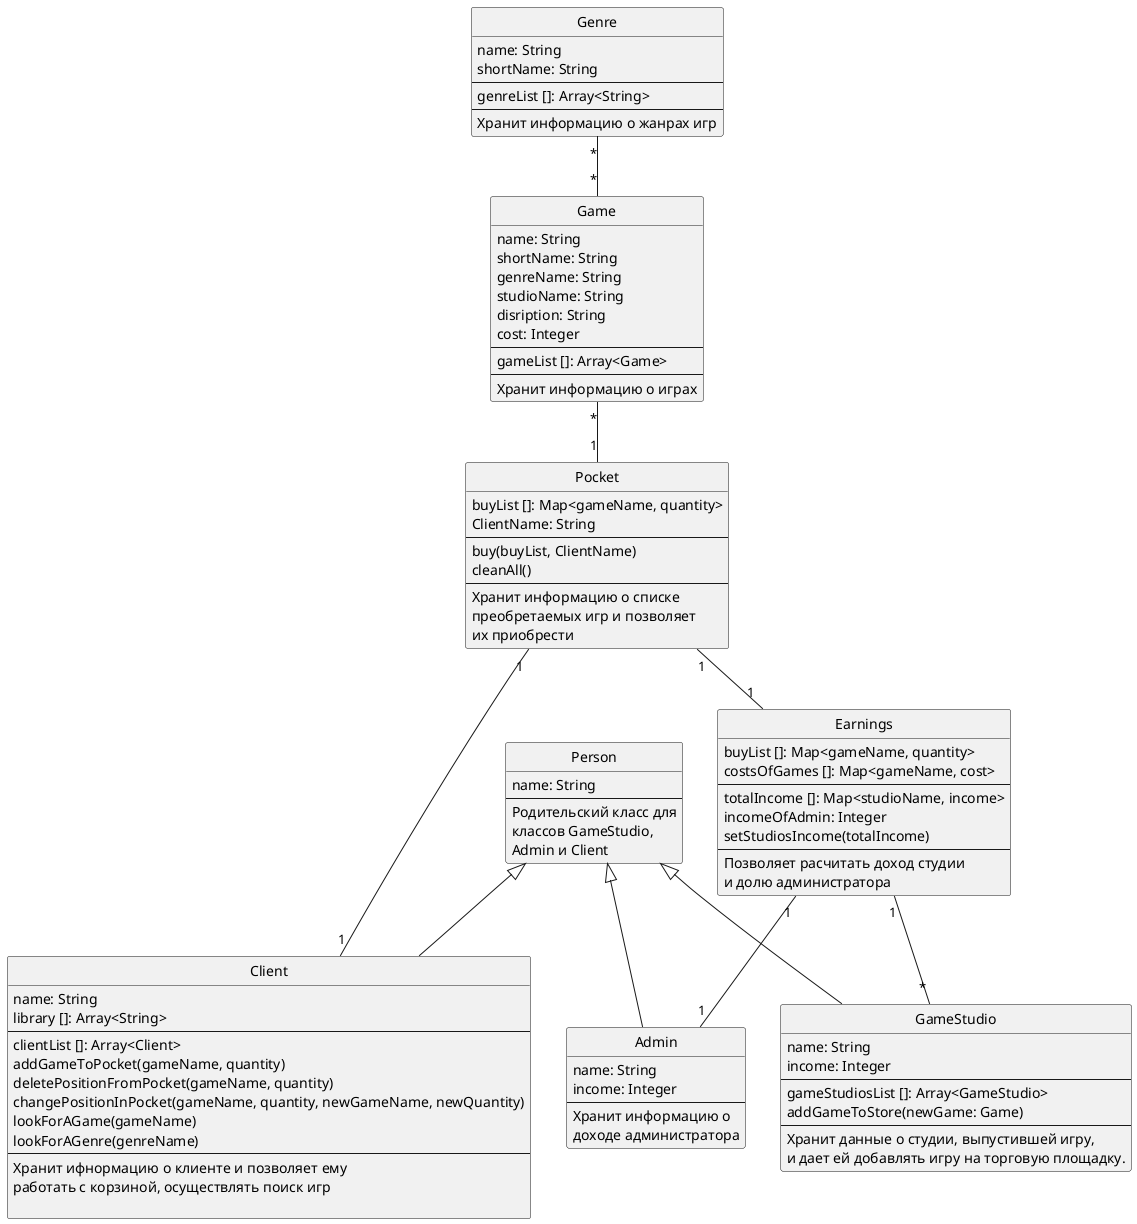 @startuml

hide circle
    skinparam minClassWidth 170

    class Person {
    name: String
    ---
    Родительский класс для
    классов GameStudio,
    Admin и Client
    }
    
    class Admin extends Person{
    name: String
    income: Integer
    ---
    Хранит информацию о
    доходе администратора
    }
    
    class GameStudio extends Person {
    name: String
    income: Integer
    ---
    gameStudiosList []: Array<GameStudio>
    addGameToStore(newGame: Game)
    ---
    Хранит данные о студии, выпустившей игру,
    и дает ей добавлять игру на торговую площадку.
    }
    
    class Client extends Person {
    name: String
    library []: Array<String>
    ---
    clientList []: Array<Client>
    addGameToPocket(gameName, quantity)
    deletePositionFromPocket(gameName, quantity)
    changePositionInPocket(gameName, quantity, newGameName, newQuantity)
    lookForAGame(gameName)
    lookForAGenre(genreName)
    ---
    Хранит ифнормацию о клиенте и позволяет ему
    работать с корзиной, осуществлять поиск игр

    }
    
    class Earnings{
    buyList []: Map<gameName, quantity>
    costsOfGames []: Map<gameName, cost>
    ---
    totalIncome []: Map<studioName, income>
    incomeOfAdmin: Integer
    setStudiosIncome(totalIncome)
    ---
    Позволяет расчитать доход студии
    и долю администратора
    }
    
    class Game{
    name: String
    shortName: String
    genreName: String
    studioName: String
    disription: String
    cost: Integer
    ---
    gameList []: Array<Game>
    ---
    Хранит информацию о играх
    }
    
    class Genre{
    name: String
    shortName: String
    ---
    genreList []: Array<String>
    ---
    Хранит информацию о жанрах игр
    }
    
    class Pocket{
    buyList []: Map<gameName, quantity>
    ClientName: String
    ---
    buy(buyList, ClientName)
    cleanAll()
    ---
    Хранит информацию о списке 
    преобретаемых игр и позволяет
    их приобрести
    }
    
    Pocket "1" -- "1" Client
    Genre "*" -- "*" Game
    Earnings "1" -- "*" GameStudio
    Earnings "1" -- "1" Admin
    Pocket "1" -- "1" Earnings
    Game "*" -- "1" Pocket

@enduml